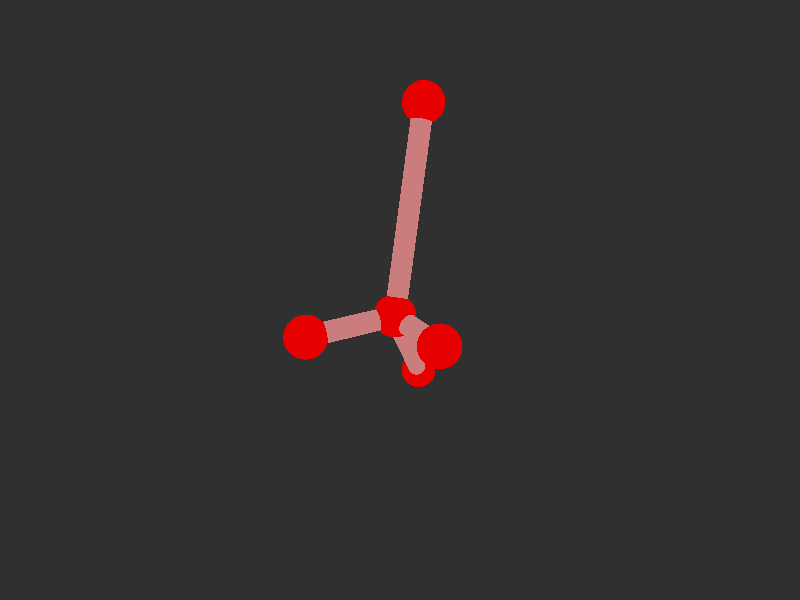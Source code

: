 #version 3.7; 
    global_settings { assumed_gamma 1.0 }
    

    camera {
    location  <20, 20, 20>
    right     x*image_width/image_height
    look_at   <0, 0, 0>
    angle 58
    }

    background { color rgb<1,1,1>*0.03 }


    light_source { <-20, 30, -25> color red 0.6 green 0.6 blue 0.6 }
    light_source { < 20, 30, -25> color red 0.6 green 0.6 blue 0.6 }
    
    #declare m = 1;
    union {

    union {
    sphere { m*<1.0759717432351257,-7.498036132892586e-19,0.7389097603055597>, 1 }        
    sphere {  m*<1.266811992189205,1.1717900940380498e-18,3.7328412162959363>, 1 }
    sphere {  m*<5.013096964580837,5.7594396806306194e-18,-0.9422340598772807>, 1 }
    sphere {  m*<-3.840582388799427,8.164965809277259,-2.28780422599762>, 1}
    sphere { m*<-3.840582388799427,-8.164965809277259,-2.2878042259976237>, 1 }    

        pigment { color rgb<0.8,0,0>  }
    finish { ambient 0.1 diffuse 0.7 phong 1 }
    }    
    union {
    cylinder { m*<1.266811992189205,1.1717900940380498e-18,3.7328412162959363>, <1.0759717432351257,-7.498036132892586e-19,0.7389097603055597>, 0.5 }
    cylinder { m*<5.013096964580837,5.7594396806306194e-18,-0.9422340598772807>, <1.0759717432351257,-7.498036132892586e-19,0.7389097603055597>, 0.5}
    cylinder { m*<-3.840582388799427,8.164965809277259,-2.28780422599762>, <1.0759717432351257,-7.498036132892586e-19,0.7389097603055597>, 0.5 }
    cylinder {  m*<-3.840582388799427,-8.164965809277259,-2.2878042259976237>, <1.0759717432351257,-7.498036132892586e-19,0.7389097603055597>, 0.5}

    pigment { color rgb<0.6,.2,.2>  }
    finish { ambient 0.1 diffuse 0.7 phong 1 }    
    }
    
    // rotate <0, 0, 0>
    }
    #version 3.7; 
    global_settings { assumed_gamma 1.0 }
    

    camera {
    location  <20, 20, 20>
    right     x*image_width/image_height
    look_at   <0, 0, 0>
    angle 58
    }

    background { color rgb<1,1,1>*0.03 }


    light_source { <-20, 30, -25> color red 0.6 green 0.6 blue 0.6 }
    light_source { < 20, 30, -25> color red 0.6 green 0.6 blue 0.6 }
    
    #declare m = 1;
    union {

    union {
    sphere { m*<1.0759717432351257,-7.498036132892586e-19,0.7389097603055597>, 1 }        
    sphere {  m*<1.266811992189205,1.1717900940380498e-18,3.7328412162959363>, 1 }
    sphere {  m*<5.013096964580837,5.7594396806306194e-18,-0.9422340598772807>, 1 }
    sphere {  m*<-3.840582388799427,8.164965809277259,-2.28780422599762>, 1}
    sphere { m*<-3.840582388799427,-8.164965809277259,-2.2878042259976237>, 1 }    

        pigment { color rgb<0.8,0,0>  }
    finish { ambient 0.1 diffuse 0.7 phong 1 }
    }    
    union {
    cylinder { m*<1.266811992189205,1.1717900940380498e-18,3.7328412162959363>, <1.0759717432351257,-7.498036132892586e-19,0.7389097603055597>, 0.5 }
    cylinder { m*<5.013096964580837,5.7594396806306194e-18,-0.9422340598772807>, <1.0759717432351257,-7.498036132892586e-19,0.7389097603055597>, 0.5}
    cylinder { m*<-3.840582388799427,8.164965809277259,-2.28780422599762>, <1.0759717432351257,-7.498036132892586e-19,0.7389097603055597>, 0.5 }
    cylinder {  m*<-3.840582388799427,-8.164965809277259,-2.2878042259976237>, <1.0759717432351257,-7.498036132892586e-19,0.7389097603055597>, 0.5}

    pigment { color rgb<0.6,.2,.2>  }
    finish { ambient 0.1 diffuse 0.7 phong 1 }    
    }
    
    // rotate <0, 0, 0>
    }
    